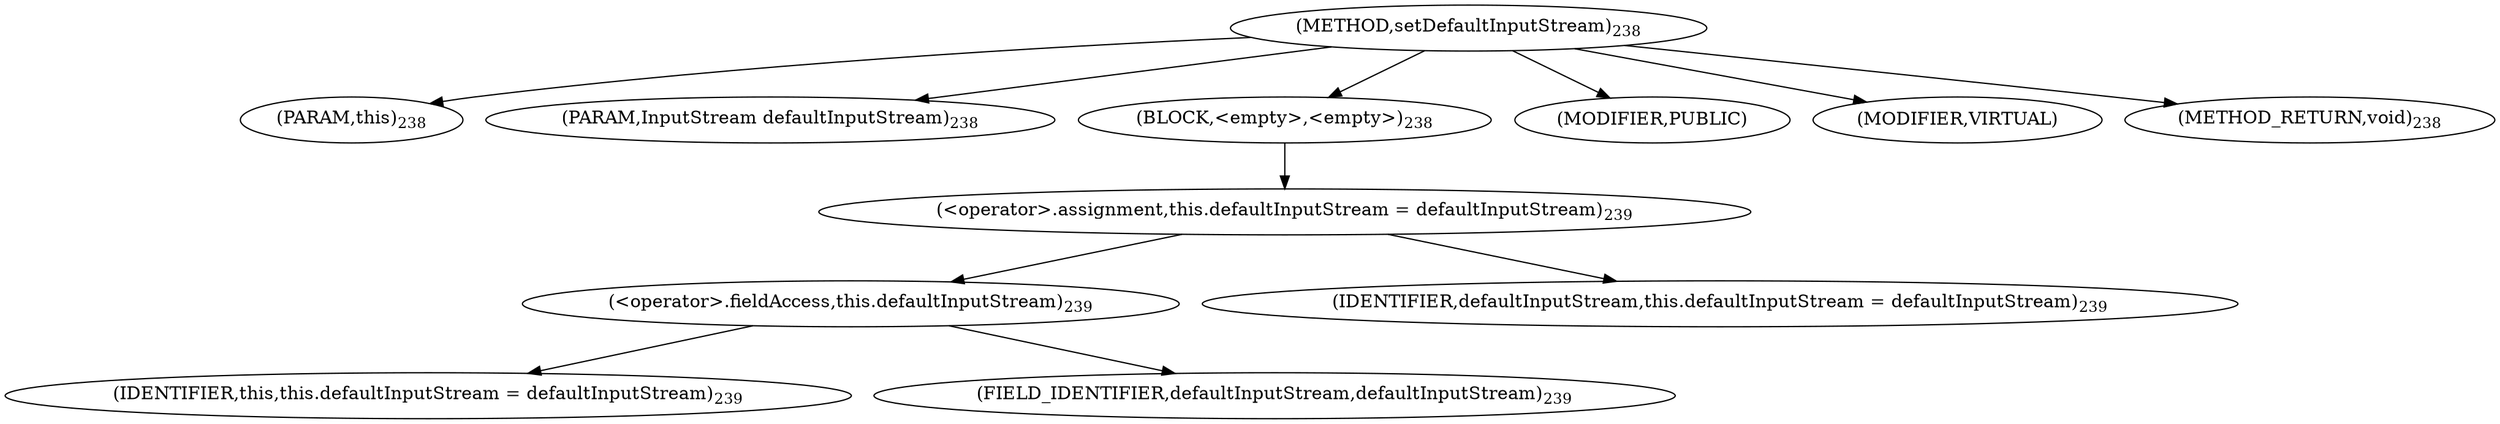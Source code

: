 digraph "setDefaultInputStream" {  
"437" [label = <(METHOD,setDefaultInputStream)<SUB>238</SUB>> ]
"4" [label = <(PARAM,this)<SUB>238</SUB>> ]
"438" [label = <(PARAM,InputStream defaultInputStream)<SUB>238</SUB>> ]
"439" [label = <(BLOCK,&lt;empty&gt;,&lt;empty&gt;)<SUB>238</SUB>> ]
"440" [label = <(&lt;operator&gt;.assignment,this.defaultInputStream = defaultInputStream)<SUB>239</SUB>> ]
"441" [label = <(&lt;operator&gt;.fieldAccess,this.defaultInputStream)<SUB>239</SUB>> ]
"3" [label = <(IDENTIFIER,this,this.defaultInputStream = defaultInputStream)<SUB>239</SUB>> ]
"442" [label = <(FIELD_IDENTIFIER,defaultInputStream,defaultInputStream)<SUB>239</SUB>> ]
"443" [label = <(IDENTIFIER,defaultInputStream,this.defaultInputStream = defaultInputStream)<SUB>239</SUB>> ]
"444" [label = <(MODIFIER,PUBLIC)> ]
"445" [label = <(MODIFIER,VIRTUAL)> ]
"446" [label = <(METHOD_RETURN,void)<SUB>238</SUB>> ]
  "437" -> "4" 
  "437" -> "438" 
  "437" -> "439" 
  "437" -> "444" 
  "437" -> "445" 
  "437" -> "446" 
  "439" -> "440" 
  "440" -> "441" 
  "440" -> "443" 
  "441" -> "3" 
  "441" -> "442" 
}
